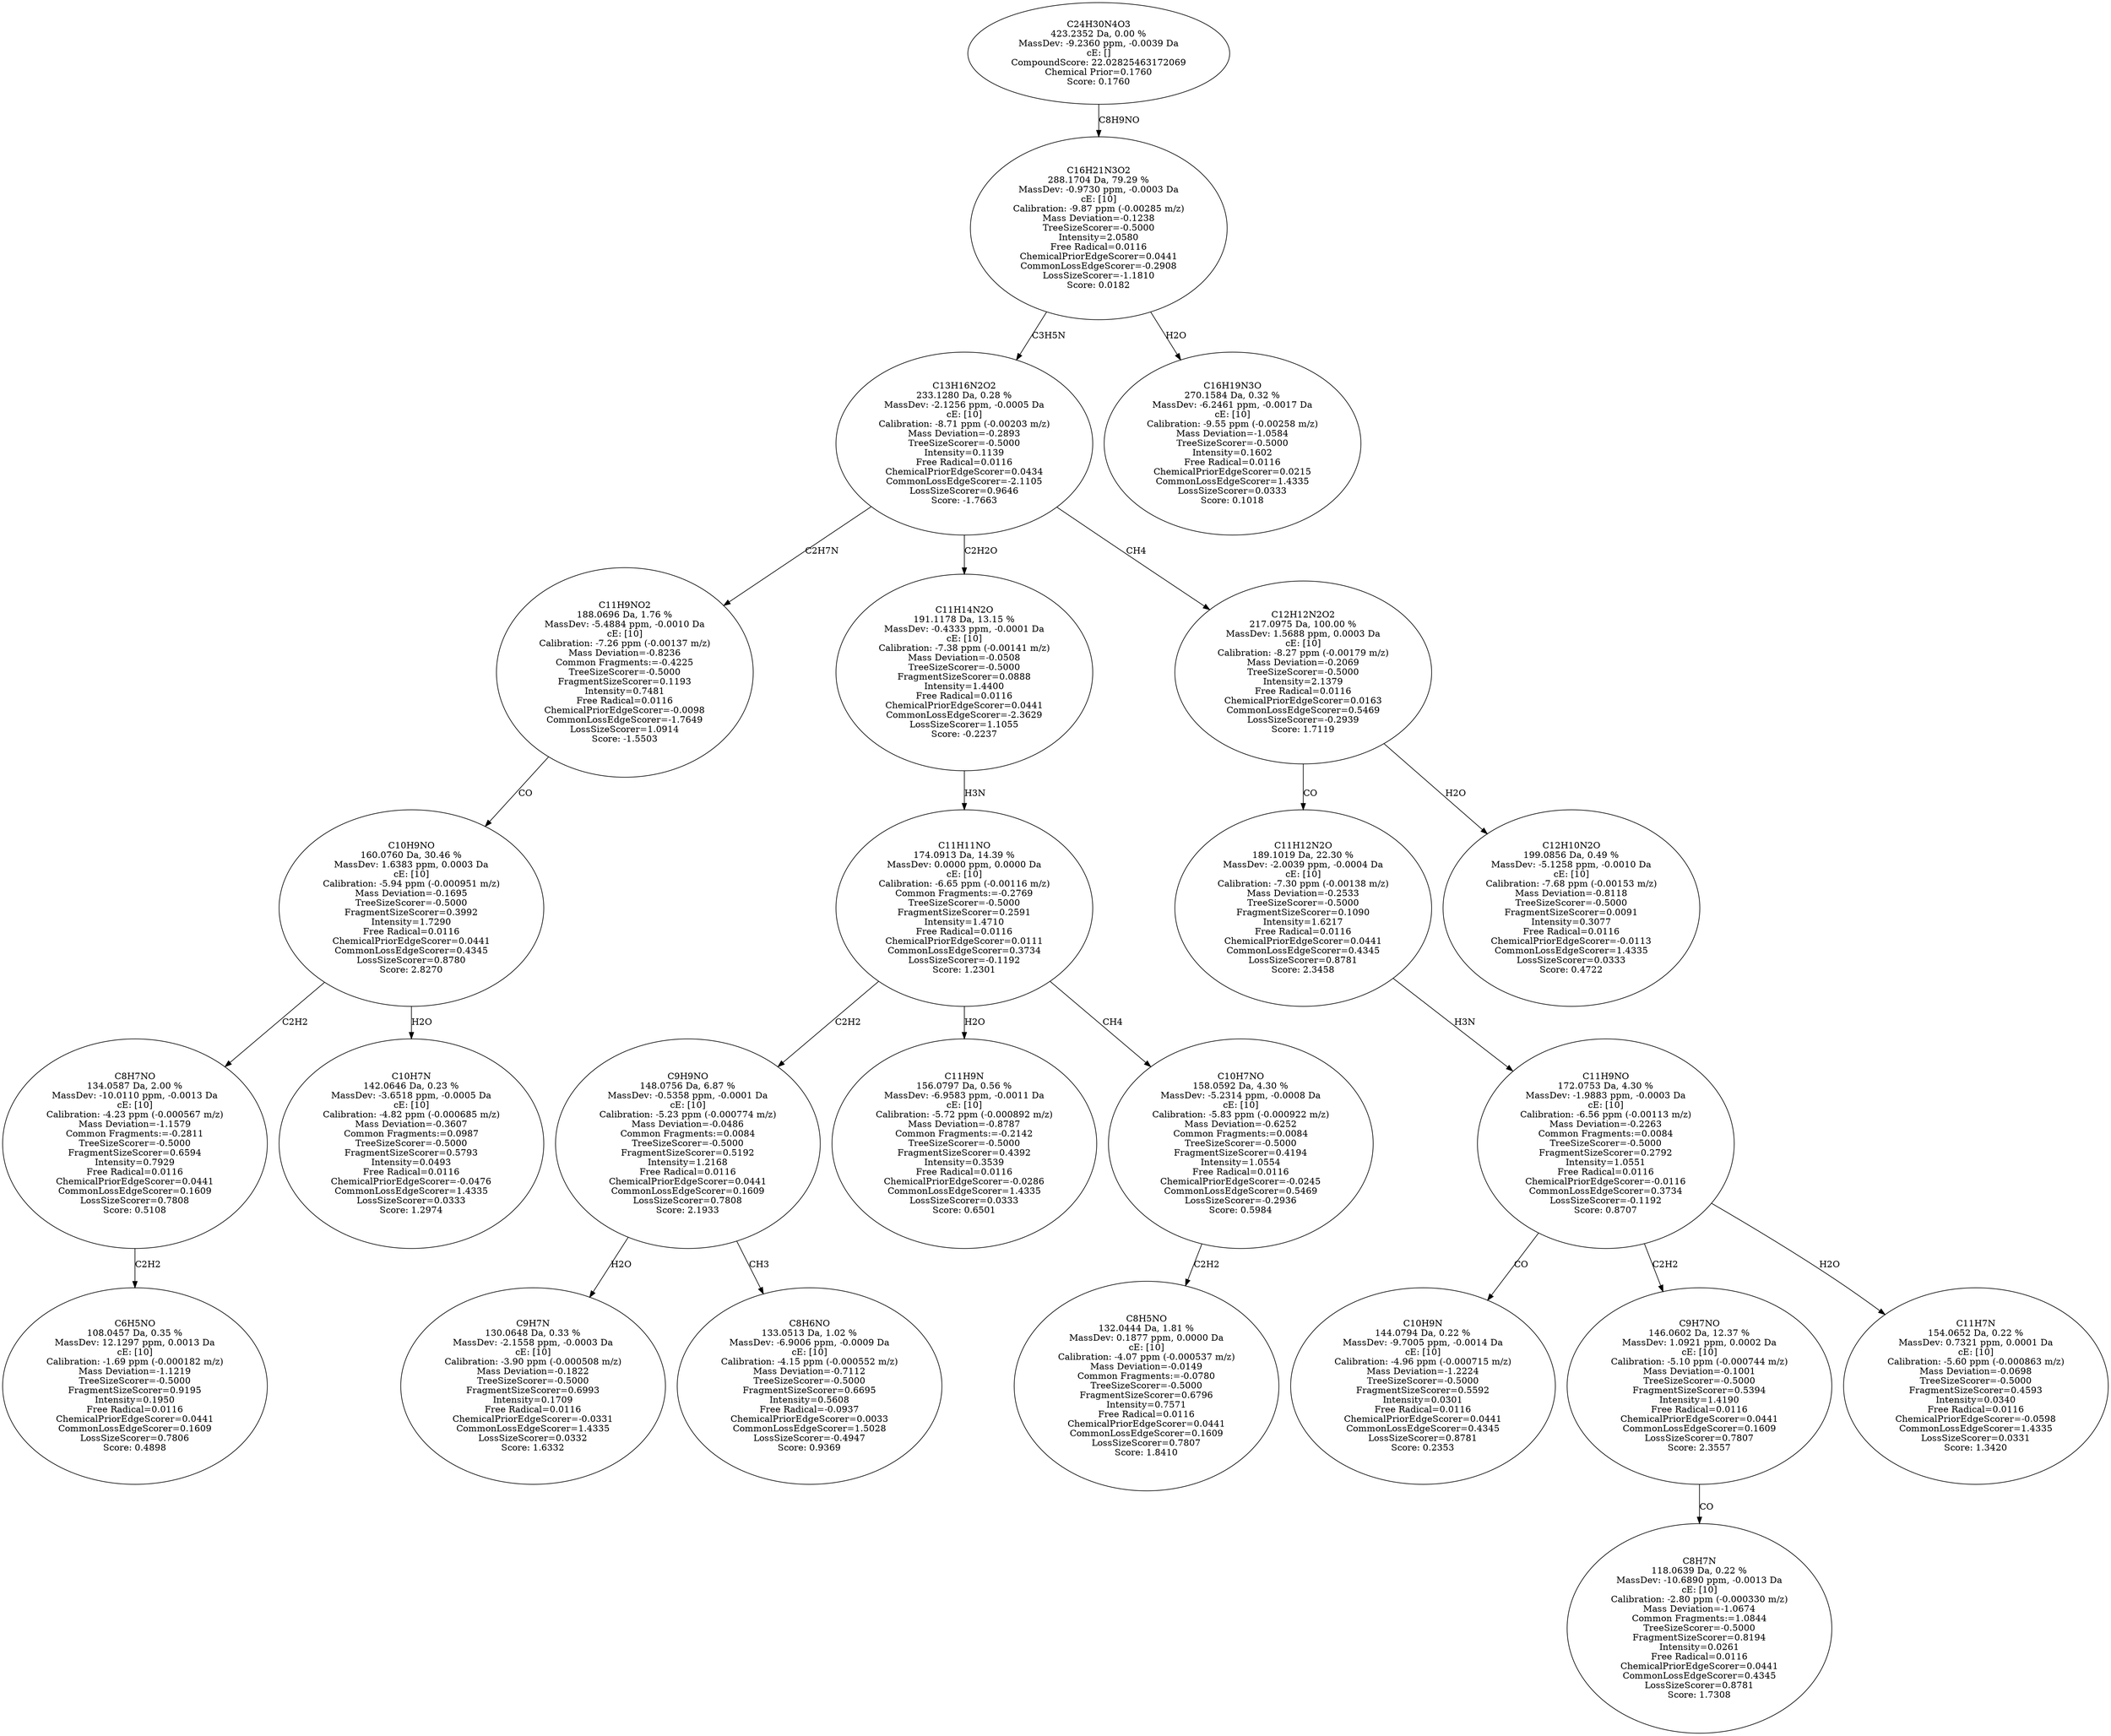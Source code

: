 strict digraph {
v1 [label="C6H5NO\n108.0457 Da, 0.35 %\nMassDev: 12.1297 ppm, 0.0013 Da\ncE: [10]\nCalibration: -1.69 ppm (-0.000182 m/z)\nMass Deviation=-1.1219\nTreeSizeScorer=-0.5000\nFragmentSizeScorer=0.9195\nIntensity=0.1950\nFree Radical=0.0116\nChemicalPriorEdgeScorer=0.0441\nCommonLossEdgeScorer=0.1609\nLossSizeScorer=0.7806\nScore: 0.4898"];
v2 [label="C8H7NO\n134.0587 Da, 2.00 %\nMassDev: -10.0110 ppm, -0.0013 Da\ncE: [10]\nCalibration: -4.23 ppm (-0.000567 m/z)\nMass Deviation=-1.1579\nCommon Fragments:=-0.2811\nTreeSizeScorer=-0.5000\nFragmentSizeScorer=0.6594\nIntensity=0.7929\nFree Radical=0.0116\nChemicalPriorEdgeScorer=0.0441\nCommonLossEdgeScorer=0.1609\nLossSizeScorer=0.7808\nScore: 0.5108"];
v3 [label="C10H7N\n142.0646 Da, 0.23 %\nMassDev: -3.6518 ppm, -0.0005 Da\ncE: [10]\nCalibration: -4.82 ppm (-0.000685 m/z)\nMass Deviation=-0.3607\nCommon Fragments:=0.0987\nTreeSizeScorer=-0.5000\nFragmentSizeScorer=0.5793\nIntensity=0.0493\nFree Radical=0.0116\nChemicalPriorEdgeScorer=-0.0476\nCommonLossEdgeScorer=1.4335\nLossSizeScorer=0.0333\nScore: 1.2974"];
v4 [label="C10H9NO\n160.0760 Da, 30.46 %\nMassDev: 1.6383 ppm, 0.0003 Da\ncE: [10]\nCalibration: -5.94 ppm (-0.000951 m/z)\nMass Deviation=-0.1695\nTreeSizeScorer=-0.5000\nFragmentSizeScorer=0.3992\nIntensity=1.7290\nFree Radical=0.0116\nChemicalPriorEdgeScorer=0.0441\nCommonLossEdgeScorer=0.4345\nLossSizeScorer=0.8780\nScore: 2.8270"];
v5 [label="C11H9NO2\n188.0696 Da, 1.76 %\nMassDev: -5.4884 ppm, -0.0010 Da\ncE: [10]\nCalibration: -7.26 ppm (-0.00137 m/z)\nMass Deviation=-0.8236\nCommon Fragments:=-0.4225\nTreeSizeScorer=-0.5000\nFragmentSizeScorer=0.1193\nIntensity=0.7481\nFree Radical=0.0116\nChemicalPriorEdgeScorer=-0.0098\nCommonLossEdgeScorer=-1.7649\nLossSizeScorer=1.0914\nScore: -1.5503"];
v6 [label="C9H7N\n130.0648 Da, 0.33 %\nMassDev: -2.1558 ppm, -0.0003 Da\ncE: [10]\nCalibration: -3.90 ppm (-0.000508 m/z)\nMass Deviation=-0.1822\nTreeSizeScorer=-0.5000\nFragmentSizeScorer=0.6993\nIntensity=0.1709\nFree Radical=0.0116\nChemicalPriorEdgeScorer=-0.0331\nCommonLossEdgeScorer=1.4335\nLossSizeScorer=0.0332\nScore: 1.6332"];
v7 [label="C8H6NO\n133.0513 Da, 1.02 %\nMassDev: -6.9006 ppm, -0.0009 Da\ncE: [10]\nCalibration: -4.15 ppm (-0.000552 m/z)\nMass Deviation=-0.7112\nTreeSizeScorer=-0.5000\nFragmentSizeScorer=0.6695\nIntensity=0.5608\nFree Radical=-0.0937\nChemicalPriorEdgeScorer=0.0033\nCommonLossEdgeScorer=1.5028\nLossSizeScorer=-0.4947\nScore: 0.9369"];
v8 [label="C9H9NO\n148.0756 Da, 6.87 %\nMassDev: -0.5358 ppm, -0.0001 Da\ncE: [10]\nCalibration: -5.23 ppm (-0.000774 m/z)\nMass Deviation=-0.0486\nCommon Fragments:=0.0084\nTreeSizeScorer=-0.5000\nFragmentSizeScorer=0.5192\nIntensity=1.2168\nFree Radical=0.0116\nChemicalPriorEdgeScorer=0.0441\nCommonLossEdgeScorer=0.1609\nLossSizeScorer=0.7808\nScore: 2.1933"];
v9 [label="C11H9N\n156.0797 Da, 0.56 %\nMassDev: -6.9583 ppm, -0.0011 Da\ncE: [10]\nCalibration: -5.72 ppm (-0.000892 m/z)\nMass Deviation=-0.8787\nCommon Fragments:=-0.2142\nTreeSizeScorer=-0.5000\nFragmentSizeScorer=0.4392\nIntensity=0.3539\nFree Radical=0.0116\nChemicalPriorEdgeScorer=-0.0286\nCommonLossEdgeScorer=1.4335\nLossSizeScorer=0.0333\nScore: 0.6501"];
v10 [label="C8H5NO\n132.0444 Da, 1.81 %\nMassDev: 0.1877 ppm, 0.0000 Da\ncE: [10]\nCalibration: -4.07 ppm (-0.000537 m/z)\nMass Deviation=-0.0149\nCommon Fragments:=-0.0780\nTreeSizeScorer=-0.5000\nFragmentSizeScorer=0.6796\nIntensity=0.7571\nFree Radical=0.0116\nChemicalPriorEdgeScorer=0.0441\nCommonLossEdgeScorer=0.1609\nLossSizeScorer=0.7807\nScore: 1.8410"];
v11 [label="C10H7NO\n158.0592 Da, 4.30 %\nMassDev: -5.2314 ppm, -0.0008 Da\ncE: [10]\nCalibration: -5.83 ppm (-0.000922 m/z)\nMass Deviation=-0.6252\nCommon Fragments:=0.0084\nTreeSizeScorer=-0.5000\nFragmentSizeScorer=0.4194\nIntensity=1.0554\nFree Radical=0.0116\nChemicalPriorEdgeScorer=-0.0245\nCommonLossEdgeScorer=0.5469\nLossSizeScorer=-0.2936\nScore: 0.5984"];
v12 [label="C11H11NO\n174.0913 Da, 14.39 %\nMassDev: 0.0000 ppm, 0.0000 Da\ncE: [10]\nCalibration: -6.65 ppm (-0.00116 m/z)\nCommon Fragments:=-0.2769\nTreeSizeScorer=-0.5000\nFragmentSizeScorer=0.2591\nIntensity=1.4710\nFree Radical=0.0116\nChemicalPriorEdgeScorer=0.0111\nCommonLossEdgeScorer=0.3734\nLossSizeScorer=-0.1192\nScore: 1.2301"];
v13 [label="C11H14N2O\n191.1178 Da, 13.15 %\nMassDev: -0.4333 ppm, -0.0001 Da\ncE: [10]\nCalibration: -7.38 ppm (-0.00141 m/z)\nMass Deviation=-0.0508\nTreeSizeScorer=-0.5000\nFragmentSizeScorer=0.0888\nIntensity=1.4400\nFree Radical=0.0116\nChemicalPriorEdgeScorer=0.0441\nCommonLossEdgeScorer=-2.3629\nLossSizeScorer=1.1055\nScore: -0.2237"];
v14 [label="C10H9N\n144.0794 Da, 0.22 %\nMassDev: -9.7005 ppm, -0.0014 Da\ncE: [10]\nCalibration: -4.96 ppm (-0.000715 m/z)\nMass Deviation=-1.2224\nTreeSizeScorer=-0.5000\nFragmentSizeScorer=0.5592\nIntensity=0.0301\nFree Radical=0.0116\nChemicalPriorEdgeScorer=0.0441\nCommonLossEdgeScorer=0.4345\nLossSizeScorer=0.8781\nScore: 0.2353"];
v15 [label="C8H7N\n118.0639 Da, 0.22 %\nMassDev: -10.6890 ppm, -0.0013 Da\ncE: [10]\nCalibration: -2.80 ppm (-0.000330 m/z)\nMass Deviation=-1.0674\nCommon Fragments:=1.0844\nTreeSizeScorer=-0.5000\nFragmentSizeScorer=0.8194\nIntensity=0.0261\nFree Radical=0.0116\nChemicalPriorEdgeScorer=0.0441\nCommonLossEdgeScorer=0.4345\nLossSizeScorer=0.8781\nScore: 1.7308"];
v16 [label="C9H7NO\n146.0602 Da, 12.37 %\nMassDev: 1.0921 ppm, 0.0002 Da\ncE: [10]\nCalibration: -5.10 ppm (-0.000744 m/z)\nMass Deviation=-0.1001\nTreeSizeScorer=-0.5000\nFragmentSizeScorer=0.5394\nIntensity=1.4190\nFree Radical=0.0116\nChemicalPriorEdgeScorer=0.0441\nCommonLossEdgeScorer=0.1609\nLossSizeScorer=0.7807\nScore: 2.3557"];
v17 [label="C11H7N\n154.0652 Da, 0.22 %\nMassDev: 0.7321 ppm, 0.0001 Da\ncE: [10]\nCalibration: -5.60 ppm (-0.000863 m/z)\nMass Deviation=-0.0698\nTreeSizeScorer=-0.5000\nFragmentSizeScorer=0.4593\nIntensity=0.0340\nFree Radical=0.0116\nChemicalPriorEdgeScorer=-0.0598\nCommonLossEdgeScorer=1.4335\nLossSizeScorer=0.0331\nScore: 1.3420"];
v18 [label="C11H9NO\n172.0753 Da, 4.30 %\nMassDev: -1.9883 ppm, -0.0003 Da\ncE: [10]\nCalibration: -6.56 ppm (-0.00113 m/z)\nMass Deviation=-0.2263\nCommon Fragments:=0.0084\nTreeSizeScorer=-0.5000\nFragmentSizeScorer=0.2792\nIntensity=1.0551\nFree Radical=0.0116\nChemicalPriorEdgeScorer=-0.0116\nCommonLossEdgeScorer=0.3734\nLossSizeScorer=-0.1192\nScore: 0.8707"];
v19 [label="C11H12N2O\n189.1019 Da, 22.30 %\nMassDev: -2.0039 ppm, -0.0004 Da\ncE: [10]\nCalibration: -7.30 ppm (-0.00138 m/z)\nMass Deviation=-0.2533\nTreeSizeScorer=-0.5000\nFragmentSizeScorer=0.1090\nIntensity=1.6217\nFree Radical=0.0116\nChemicalPriorEdgeScorer=0.0441\nCommonLossEdgeScorer=0.4345\nLossSizeScorer=0.8781\nScore: 2.3458"];
v20 [label="C12H10N2O\n199.0856 Da, 0.49 %\nMassDev: -5.1258 ppm, -0.0010 Da\ncE: [10]\nCalibration: -7.68 ppm (-0.00153 m/z)\nMass Deviation=-0.8118\nTreeSizeScorer=-0.5000\nFragmentSizeScorer=0.0091\nIntensity=0.3077\nFree Radical=0.0116\nChemicalPriorEdgeScorer=-0.0113\nCommonLossEdgeScorer=1.4335\nLossSizeScorer=0.0333\nScore: 0.4722"];
v21 [label="C12H12N2O2\n217.0975 Da, 100.00 %\nMassDev: 1.5688 ppm, 0.0003 Da\ncE: [10]\nCalibration: -8.27 ppm (-0.00179 m/z)\nMass Deviation=-0.2069\nTreeSizeScorer=-0.5000\nIntensity=2.1379\nFree Radical=0.0116\nChemicalPriorEdgeScorer=0.0163\nCommonLossEdgeScorer=0.5469\nLossSizeScorer=-0.2939\nScore: 1.7119"];
v22 [label="C13H16N2O2\n233.1280 Da, 0.28 %\nMassDev: -2.1256 ppm, -0.0005 Da\ncE: [10]\nCalibration: -8.71 ppm (-0.00203 m/z)\nMass Deviation=-0.2893\nTreeSizeScorer=-0.5000\nIntensity=0.1139\nFree Radical=0.0116\nChemicalPriorEdgeScorer=0.0434\nCommonLossEdgeScorer=-2.1105\nLossSizeScorer=0.9646\nScore: -1.7663"];
v23 [label="C16H19N3O\n270.1584 Da, 0.32 %\nMassDev: -6.2461 ppm, -0.0017 Da\ncE: [10]\nCalibration: -9.55 ppm (-0.00258 m/z)\nMass Deviation=-1.0584\nTreeSizeScorer=-0.5000\nIntensity=0.1602\nFree Radical=0.0116\nChemicalPriorEdgeScorer=0.0215\nCommonLossEdgeScorer=1.4335\nLossSizeScorer=0.0333\nScore: 0.1018"];
v24 [label="C16H21N3O2\n288.1704 Da, 79.29 %\nMassDev: -0.9730 ppm, -0.0003 Da\ncE: [10]\nCalibration: -9.87 ppm (-0.00285 m/z)\nMass Deviation=-0.1238\nTreeSizeScorer=-0.5000\nIntensity=2.0580\nFree Radical=0.0116\nChemicalPriorEdgeScorer=0.0441\nCommonLossEdgeScorer=-0.2908\nLossSizeScorer=-1.1810\nScore: 0.0182"];
v25 [label="C24H30N4O3\n423.2352 Da, 0.00 %\nMassDev: -9.2360 ppm, -0.0039 Da\ncE: []\nCompoundScore: 22.02825463172069\nChemical Prior=0.1760\nScore: 0.1760"];
v2 -> v1 [label="C2H2"];
v4 -> v2 [label="C2H2"];
v4 -> v3 [label="H2O"];
v5 -> v4 [label="CO"];
v22 -> v5 [label="C2H7N"];
v8 -> v6 [label="H2O"];
v8 -> v7 [label="CH3"];
v12 -> v8 [label="C2H2"];
v12 -> v9 [label="H2O"];
v11 -> v10 [label="C2H2"];
v12 -> v11 [label="CH4"];
v13 -> v12 [label="H3N"];
v22 -> v13 [label="C2H2O"];
v18 -> v14 [label="CO"];
v16 -> v15 [label="CO"];
v18 -> v16 [label="C2H2"];
v18 -> v17 [label="H2O"];
v19 -> v18 [label="H3N"];
v21 -> v19 [label="CO"];
v21 -> v20 [label="H2O"];
v22 -> v21 [label="CH4"];
v24 -> v22 [label="C3H5N"];
v24 -> v23 [label="H2O"];
v25 -> v24 [label="C8H9NO"];
}